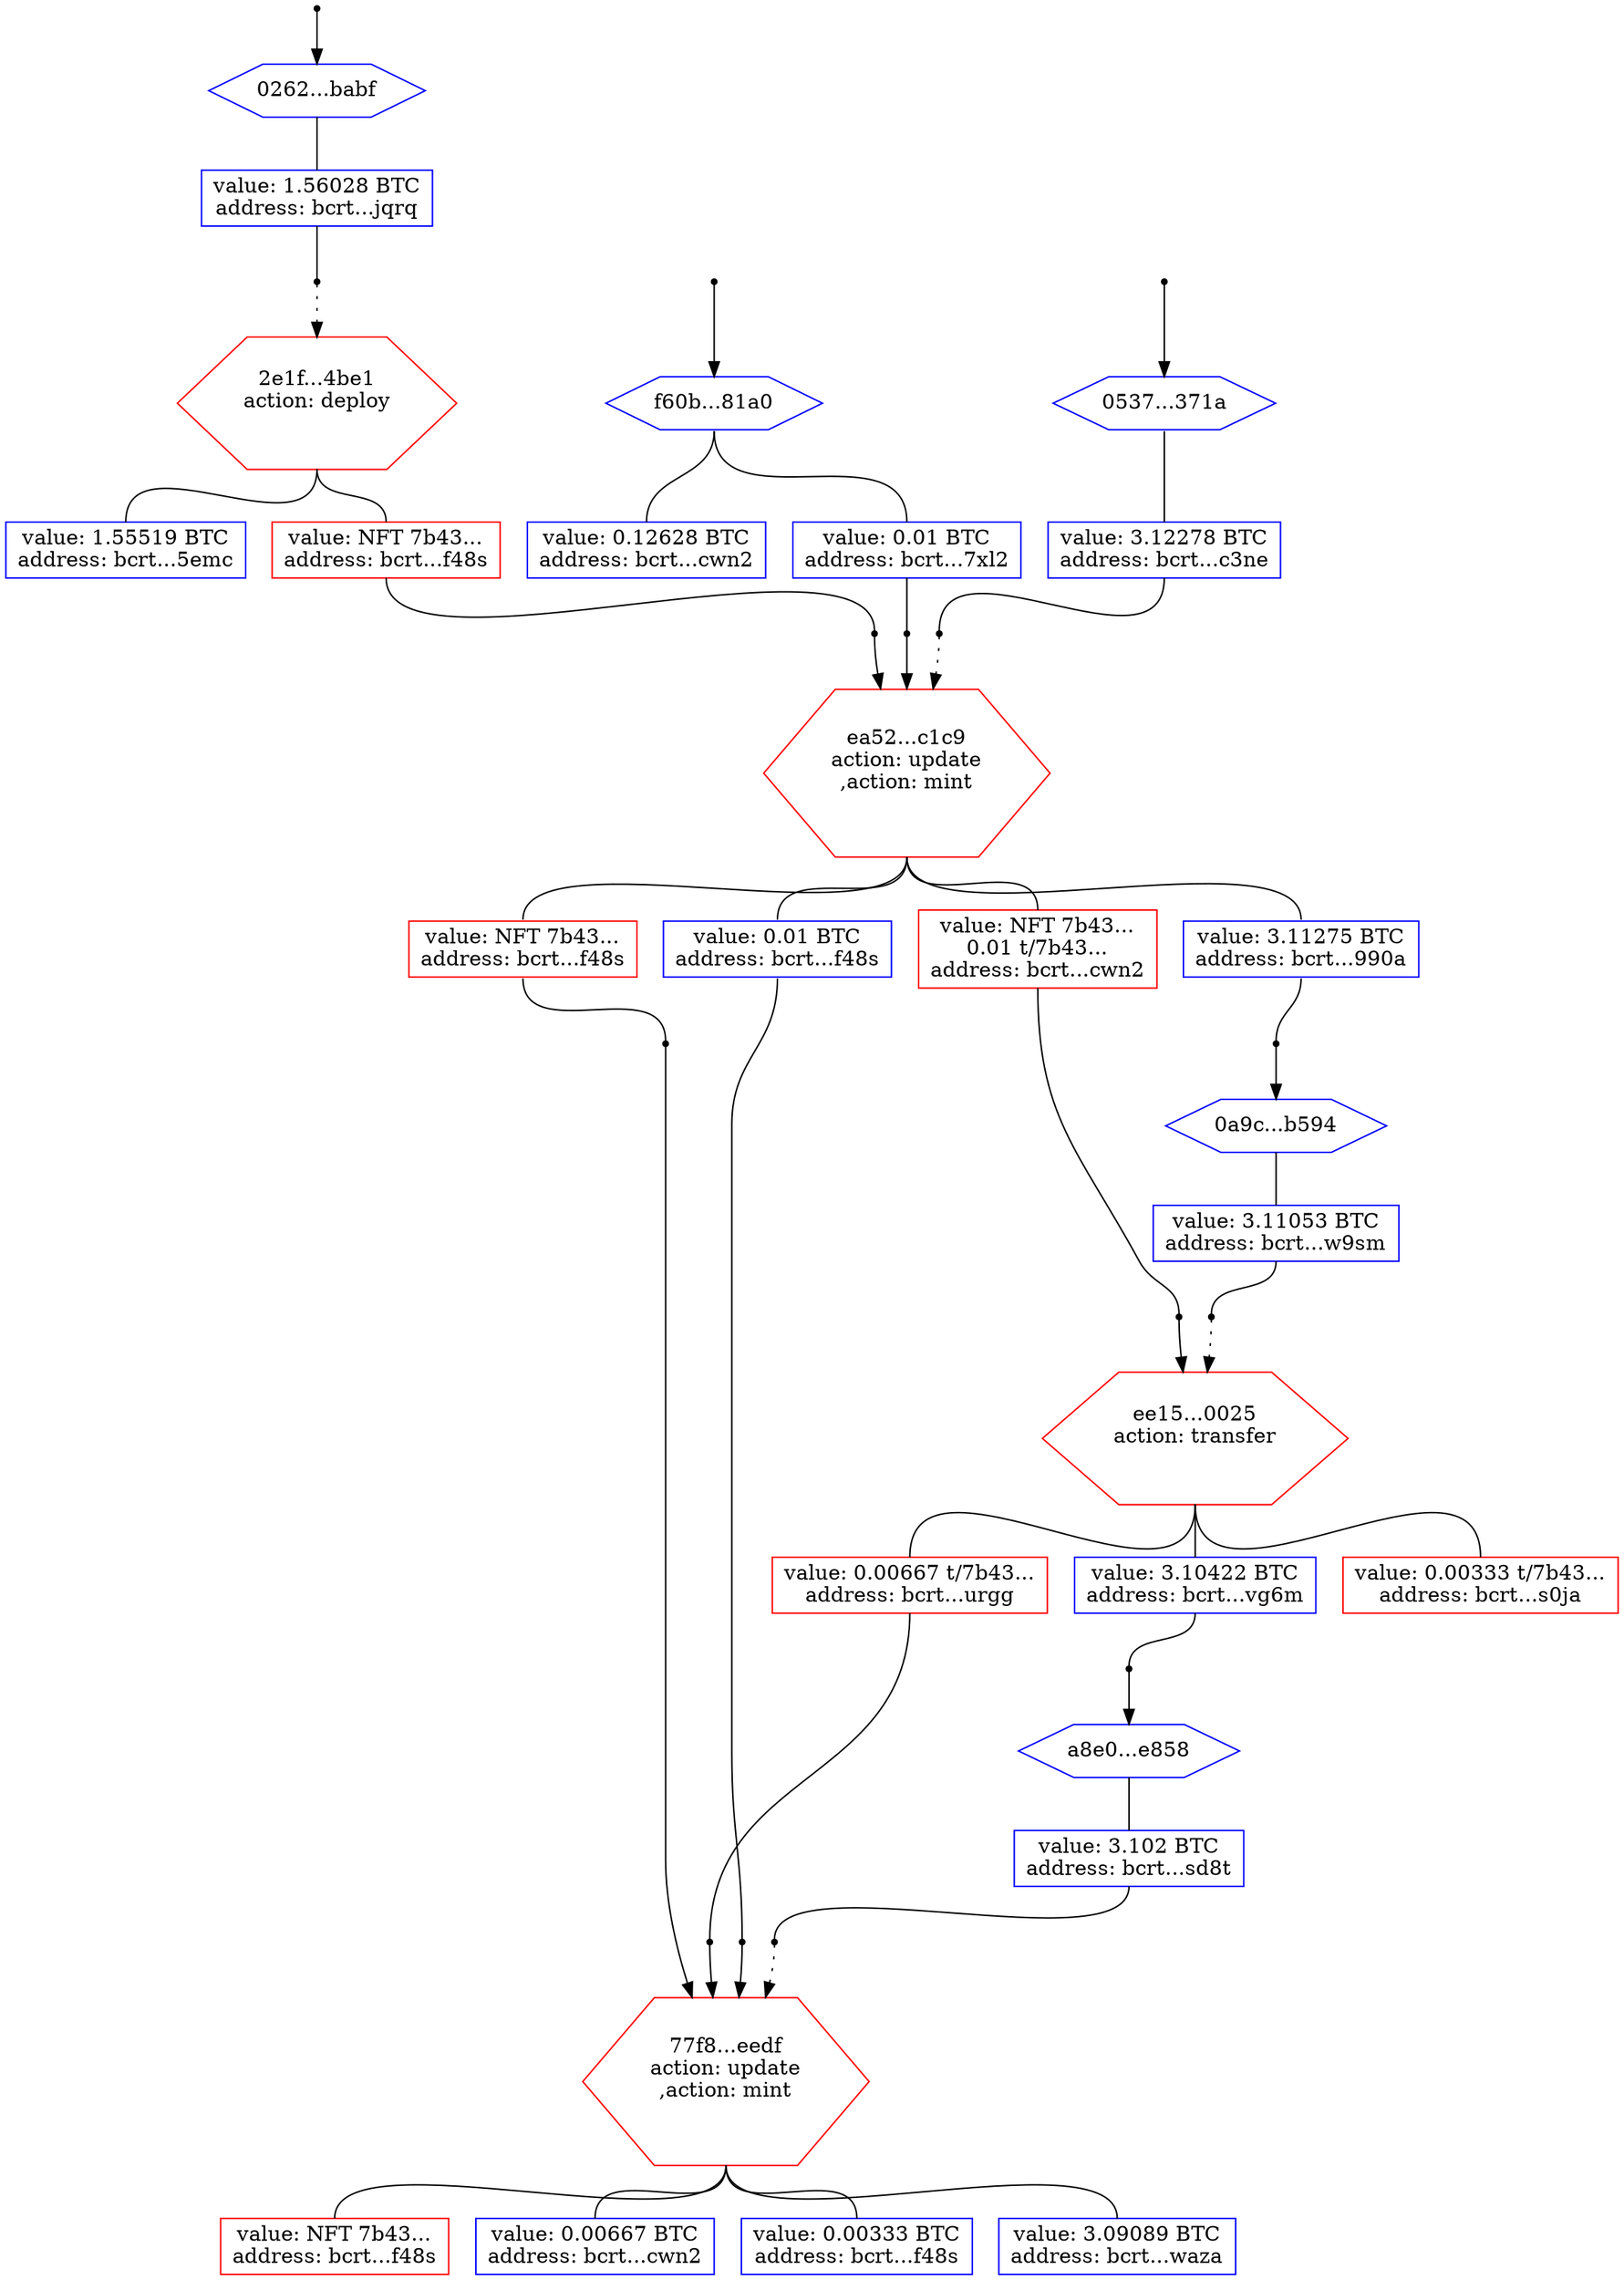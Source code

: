 digraph {
"input-77f8a7db4182d781cbb5a1146c00322c0455bd6ed5a82cc9cf1c1f3b7e11eedf:0" [rank="min", shape="point" label=""]
"input-77f8a7db4182d781cbb5a1146c00322c0455bd6ed5a82cc9cf1c1f3b7e11eedf:0" -> "77f8a7db4182d781cbb5a1146c00322c0455bd6ed5a82cc9cf1c1f3b7e11eedf" [style="solid", rank="source", tailport="s", weight=1000000]
"input-77f8a7db4182d781cbb5a1146c00322c0455bd6ed5a82cc9cf1c1f3b7e11eedf:1" [rank="min", shape="point" label=""]
"input-77f8a7db4182d781cbb5a1146c00322c0455bd6ed5a82cc9cf1c1f3b7e11eedf:1" -> "77f8a7db4182d781cbb5a1146c00322c0455bd6ed5a82cc9cf1c1f3b7e11eedf" [style="solid", rank="source", tailport="s", weight=1000000]
"input-77f8a7db4182d781cbb5a1146c00322c0455bd6ed5a82cc9cf1c1f3b7e11eedf:2" [rank="min", shape="point" label=""]
"input-77f8a7db4182d781cbb5a1146c00322c0455bd6ed5a82cc9cf1c1f3b7e11eedf:2" -> "77f8a7db4182d781cbb5a1146c00322c0455bd6ed5a82cc9cf1c1f3b7e11eedf" [style="solid", rank="source", tailport="s", weight=1000000]
"input-77f8a7db4182d781cbb5a1146c00322c0455bd6ed5a82cc9cf1c1f3b7e11eedf:3" [rank="min", shape="point" label=""]
"input-77f8a7db4182d781cbb5a1146c00322c0455bd6ed5a82cc9cf1c1f3b7e11eedf:3" -> "77f8a7db4182d781cbb5a1146c00322c0455bd6ed5a82cc9cf1c1f3b7e11eedf" [style="dotted", rank="source", tailport="s", weight=1000000]
"77f8a7db4182d781cbb5a1146c00322c0455bd6ed5a82cc9cf1c1f3b7e11eedf" [shape="hexagon", color="red", ordering="in", rank="same", label=<77f8...eedf<br/>action: update<br/>,action: mint<br/><br/>>, tooltip="", target="_blank", URL="https://mempool.space/tx/77f8a7db4182d781cbb5a1146c00322c0455bd6ed5a82cc9cf1c1f3b7e11eedf"]
"output-77f8a7db4182d781cbb5a1146c00322c0455bd6ed5a82cc9cf1c1f3b7e11eedf:0" [shape="box", color="red", rank="sink", label=<value: NFT 7b43...<br/>address: bcrt...f48s>, tooltip="",  weight=1]
"77f8a7db4182d781cbb5a1146c00322c0455bd6ed5a82cc9cf1c1f3b7e11eedf" -> "output-77f8a7db4182d781cbb5a1146c00322c0455bd6ed5a82cc9cf1c1f3b7e11eedf:0" [style=solid, tailport="s", headport="n", weight=1000000, arrowhead="none"]
"output-77f8a7db4182d781cbb5a1146c00322c0455bd6ed5a82cc9cf1c1f3b7e11eedf:1" [shape="box", color="blue", rank="sink", label=<value: 0.00667 BTC<br/>address: bcrt...cwn2>, tooltip="",  weight=1]
"77f8a7db4182d781cbb5a1146c00322c0455bd6ed5a82cc9cf1c1f3b7e11eedf" -> "output-77f8a7db4182d781cbb5a1146c00322c0455bd6ed5a82cc9cf1c1f3b7e11eedf:1" [style=solid, tailport="s", headport="n", weight=1000000, arrowhead="none"]
"output-77f8a7db4182d781cbb5a1146c00322c0455bd6ed5a82cc9cf1c1f3b7e11eedf:2" [shape="box", color="blue", rank="sink", label=<value: 0.00333 BTC<br/>address: bcrt...f48s>, tooltip="",  weight=1]
"77f8a7db4182d781cbb5a1146c00322c0455bd6ed5a82cc9cf1c1f3b7e11eedf" -> "output-77f8a7db4182d781cbb5a1146c00322c0455bd6ed5a82cc9cf1c1f3b7e11eedf:2" [style=solid, tailport="s", headport="n", weight=1000000, arrowhead="none"]
"output-77f8a7db4182d781cbb5a1146c00322c0455bd6ed5a82cc9cf1c1f3b7e11eedf:3" [shape="box", color="blue", rank="sink", label=<value: 3.09089 BTC<br/>address: bcrt...waza>, tooltip="",  weight=1]
"77f8a7db4182d781cbb5a1146c00322c0455bd6ed5a82cc9cf1c1f3b7e11eedf" -> "output-77f8a7db4182d781cbb5a1146c00322c0455bd6ed5a82cc9cf1c1f3b7e11eedf:3" [style=solid, tailport="s", headport="n", weight=1000000, arrowhead="none"]
"input-ea52871b6ac323d560586b2f11d04ad5ef22063824387c92b131505e5edac1c9:0" [rank="min", shape="point" label=""]
"input-ea52871b6ac323d560586b2f11d04ad5ef22063824387c92b131505e5edac1c9:0" -> "ea52871b6ac323d560586b2f11d04ad5ef22063824387c92b131505e5edac1c9" [style="solid", rank="source", tailport="s", weight=1000000]
"input-ea52871b6ac323d560586b2f11d04ad5ef22063824387c92b131505e5edac1c9:1" [rank="min", shape="point" label=""]
"input-ea52871b6ac323d560586b2f11d04ad5ef22063824387c92b131505e5edac1c9:1" -> "ea52871b6ac323d560586b2f11d04ad5ef22063824387c92b131505e5edac1c9" [style="solid", rank="source", tailport="s", weight=1000000]
"input-ea52871b6ac323d560586b2f11d04ad5ef22063824387c92b131505e5edac1c9:2" [rank="min", shape="point" label=""]
"input-ea52871b6ac323d560586b2f11d04ad5ef22063824387c92b131505e5edac1c9:2" -> "ea52871b6ac323d560586b2f11d04ad5ef22063824387c92b131505e5edac1c9" [style="dotted", rank="source", tailport="s", weight=1000000]
"ea52871b6ac323d560586b2f11d04ad5ef22063824387c92b131505e5edac1c9" [shape="hexagon", color="red", ordering="in", rank="same", label=<ea52...c1c9<br/>action: update<br/>,action: mint<br/><br/>>, tooltip="", target="_blank", URL="https://mempool.space/tx/ea52871b6ac323d560586b2f11d04ad5ef22063824387c92b131505e5edac1c9"]
"output-ea52871b6ac323d560586b2f11d04ad5ef22063824387c92b131505e5edac1c9:0" [shape="box", color="red", rank="sink", label=<value: NFT 7b43...<br/>address: bcrt...f48s>, tooltip="",  weight=1]
"ea52871b6ac323d560586b2f11d04ad5ef22063824387c92b131505e5edac1c9" -> "output-ea52871b6ac323d560586b2f11d04ad5ef22063824387c92b131505e5edac1c9:0" [style=solid, tailport="s", headport="n", weight=1000000, arrowhead="none"]
"output-ea52871b6ac323d560586b2f11d04ad5ef22063824387c92b131505e5edac1c9:1" [shape="box", color="red", rank="sink", label=<value: NFT 7b43...<br/>0.01 t/7b43...<br/>address: bcrt...cwn2>, tooltip="",  weight=1]
"ea52871b6ac323d560586b2f11d04ad5ef22063824387c92b131505e5edac1c9" -> "output-ea52871b6ac323d560586b2f11d04ad5ef22063824387c92b131505e5edac1c9:1" [style=solid, tailport="s", headport="n", weight=1000000, arrowhead="none"]
"output-ea52871b6ac323d560586b2f11d04ad5ef22063824387c92b131505e5edac1c9:2" [shape="box", color="blue", rank="sink", label=<value: 0.01 BTC<br/>address: bcrt...f48s>, tooltip="",  weight=1]
"ea52871b6ac323d560586b2f11d04ad5ef22063824387c92b131505e5edac1c9" -> "output-ea52871b6ac323d560586b2f11d04ad5ef22063824387c92b131505e5edac1c9:2" [style=solid, tailport="s", headport="n", weight=1000000, arrowhead="none"]
"output-ea52871b6ac323d560586b2f11d04ad5ef22063824387c92b131505e5edac1c9:3" [shape="box", color="blue", rank="sink", label=<value: 3.11275 BTC<br/>address: bcrt...990a>, tooltip="",  weight=1]
"ea52871b6ac323d560586b2f11d04ad5ef22063824387c92b131505e5edac1c9" -> "output-ea52871b6ac323d560586b2f11d04ad5ef22063824387c92b131505e5edac1c9:3" [style=solid, tailport="s", headport="n", weight=1000000, arrowhead="none"]
"input-2e1f383907f397afb5ff8bb4c98061fb668d403a20a94781e8e9cbbf87de4be1:0" [rank="min", shape="point" label=""]
"input-2e1f383907f397afb5ff8bb4c98061fb668d403a20a94781e8e9cbbf87de4be1:0" -> "2e1f383907f397afb5ff8bb4c98061fb668d403a20a94781e8e9cbbf87de4be1" [style="dotted", rank="source", tailport="s", weight=1000000]
"2e1f383907f397afb5ff8bb4c98061fb668d403a20a94781e8e9cbbf87de4be1" [shape="hexagon", color="red", ordering="in", rank="same", label=<2e1f...4be1<br/>action: deploy<br/><br/>>, tooltip="", target="_blank", URL="https://mempool.space/tx/2e1f383907f397afb5ff8bb4c98061fb668d403a20a94781e8e9cbbf87de4be1"]
"output-2e1f383907f397afb5ff8bb4c98061fb668d403a20a94781e8e9cbbf87de4be1:0" [shape="box", color="red", rank="sink", label=<value: NFT 7b43...<br/>address: bcrt...f48s>, tooltip="",  weight=1]
"2e1f383907f397afb5ff8bb4c98061fb668d403a20a94781e8e9cbbf87de4be1" -> "output-2e1f383907f397afb5ff8bb4c98061fb668d403a20a94781e8e9cbbf87de4be1:0" [style=solid, tailport="s", headport="n", weight=1000000, arrowhead="none"]
"output-2e1f383907f397afb5ff8bb4c98061fb668d403a20a94781e8e9cbbf87de4be1:1" [shape="box", color="blue", rank="sink", label=<value: 1.55519 BTC<br/>address: bcrt...5emc>, tooltip="",  weight=1]
"2e1f383907f397afb5ff8bb4c98061fb668d403a20a94781e8e9cbbf87de4be1" -> "output-2e1f383907f397afb5ff8bb4c98061fb668d403a20a94781e8e9cbbf87de4be1:1" [style=solid, tailport="s", headport="n", weight=1000000, arrowhead="none"]
"input-026227cede3d2b8379372eb139e8b5ad6a4d34af21b5affe824895fa82c3babf:0" [rank="min", shape="point" label=""]
"input-026227cede3d2b8379372eb139e8b5ad6a4d34af21b5affe824895fa82c3babf:0" -> "026227cede3d2b8379372eb139e8b5ad6a4d34af21b5affe824895fa82c3babf" [style="solid", rank="source", tailport="s", weight=1000000]
"026227cede3d2b8379372eb139e8b5ad6a4d34af21b5affe824895fa82c3babf" [shape="hexagon", color="blue", ordering="in", rank="same", label=<0262...babf<br/>>, tooltip="",  target="_blank", URL="https://mempool.space/tx/026227cede3d2b8379372eb139e8b5ad6a4d34af21b5affe824895fa82c3babf"]
"output-026227cede3d2b8379372eb139e8b5ad6a4d34af21b5affe824895fa82c3babf:0" [shape="box", color="blue", rank="sink", label=<value: 1.56028 BTC<br/>address: bcrt...jqrq>, tooltip="",  weight=1]
"026227cede3d2b8379372eb139e8b5ad6a4d34af21b5affe824895fa82c3babf" -> "output-026227cede3d2b8379372eb139e8b5ad6a4d34af21b5affe824895fa82c3babf:0" [style=solid, tailport="s", headport="n", weight=1000000, arrowhead="none"]
"input-f60be4185d6b2750afc9c7b04a2c4f45f25234d769fa0aee7ea5b395b24481a0:0" [rank="min", shape="point" label=""]
"input-f60be4185d6b2750afc9c7b04a2c4f45f25234d769fa0aee7ea5b395b24481a0:0" -> "f60be4185d6b2750afc9c7b04a2c4f45f25234d769fa0aee7ea5b395b24481a0" [style="solid", rank="source", tailport="s", weight=1000000]
"f60be4185d6b2750afc9c7b04a2c4f45f25234d769fa0aee7ea5b395b24481a0" [shape="hexagon", color="blue", ordering="in", rank="same", label=<f60b...81a0<br/>>, tooltip="",  target="_blank", URL="https://mempool.space/tx/f60be4185d6b2750afc9c7b04a2c4f45f25234d769fa0aee7ea5b395b24481a0"]
"output-f60be4185d6b2750afc9c7b04a2c4f45f25234d769fa0aee7ea5b395b24481a0:0" [shape="box", color="blue", rank="sink", label=<value: 0.12628 BTC<br/>address: bcrt...cwn2>, tooltip="",  weight=1]
"f60be4185d6b2750afc9c7b04a2c4f45f25234d769fa0aee7ea5b395b24481a0" -> "output-f60be4185d6b2750afc9c7b04a2c4f45f25234d769fa0aee7ea5b395b24481a0:0" [style=solid, tailport="s", headport="n", weight=1000000, arrowhead="none"]
"output-f60be4185d6b2750afc9c7b04a2c4f45f25234d769fa0aee7ea5b395b24481a0:1" [shape="box", color="blue", rank="sink", label=<value: 0.01 BTC<br/>address: bcrt...7xl2>, tooltip="",  weight=1]
"f60be4185d6b2750afc9c7b04a2c4f45f25234d769fa0aee7ea5b395b24481a0" -> "output-f60be4185d6b2750afc9c7b04a2c4f45f25234d769fa0aee7ea5b395b24481a0:1" [style=solid, tailport="s", headport="n", weight=1000000, arrowhead="none"]
"input-0537fdb5d60c13867e505fe4aa038fa4bd86e94188104983aa99cc78b552371a:0" [rank="min", shape="point" label=""]
"input-0537fdb5d60c13867e505fe4aa038fa4bd86e94188104983aa99cc78b552371a:0" -> "0537fdb5d60c13867e505fe4aa038fa4bd86e94188104983aa99cc78b552371a" [style="solid", rank="source", tailport="s", weight=1000000]
"0537fdb5d60c13867e505fe4aa038fa4bd86e94188104983aa99cc78b552371a" [shape="hexagon", color="blue", ordering="in", rank="same", label=<0537...371a<br/>>, tooltip="",  target="_blank", URL="https://mempool.space/tx/0537fdb5d60c13867e505fe4aa038fa4bd86e94188104983aa99cc78b552371a"]
"output-0537fdb5d60c13867e505fe4aa038fa4bd86e94188104983aa99cc78b552371a:0" [shape="box", color="blue", rank="sink", label=<value: 3.12278 BTC<br/>address: bcrt...c3ne>, tooltip="",  weight=1]
"0537fdb5d60c13867e505fe4aa038fa4bd86e94188104983aa99cc78b552371a" -> "output-0537fdb5d60c13867e505fe4aa038fa4bd86e94188104983aa99cc78b552371a:0" [style=solid, tailport="s", headport="n", weight=1000000, arrowhead="none"]
"input-ee152e943bf117332d82e3c0783611e6197373c9af532cf3be70621cfb890025:0" [rank="min", shape="point" label=""]
"input-ee152e943bf117332d82e3c0783611e6197373c9af532cf3be70621cfb890025:0" -> "ee152e943bf117332d82e3c0783611e6197373c9af532cf3be70621cfb890025" [style="solid", rank="source", tailport="s", weight=1000000]
"input-ee152e943bf117332d82e3c0783611e6197373c9af532cf3be70621cfb890025:1" [rank="min", shape="point" label=""]
"input-ee152e943bf117332d82e3c0783611e6197373c9af532cf3be70621cfb890025:1" -> "ee152e943bf117332d82e3c0783611e6197373c9af532cf3be70621cfb890025" [style="dotted", rank="source", tailport="s", weight=1000000]
"ee152e943bf117332d82e3c0783611e6197373c9af532cf3be70621cfb890025" [shape="hexagon", color="red", ordering="in", rank="same", label=<ee15...0025<br/>action: transfer<br/><br/>>, tooltip="", target="_blank", URL="https://mempool.space/tx/ee152e943bf117332d82e3c0783611e6197373c9af532cf3be70621cfb890025"]
"output-ee152e943bf117332d82e3c0783611e6197373c9af532cf3be70621cfb890025:0" [shape="box", color="red", rank="sink", label=<value: 0.00667 t/7b43...<br/>address: bcrt...urgg>, tooltip="",  weight=1]
"ee152e943bf117332d82e3c0783611e6197373c9af532cf3be70621cfb890025" -> "output-ee152e943bf117332d82e3c0783611e6197373c9af532cf3be70621cfb890025:0" [style=solid, tailport="s", headport="n", weight=1000000, arrowhead="none"]
"output-ee152e943bf117332d82e3c0783611e6197373c9af532cf3be70621cfb890025:1" [shape="box", color="red", rank="sink", label=<value: 0.00333 t/7b43...<br/>address: bcrt...s0ja>, tooltip="",  weight=1]
"ee152e943bf117332d82e3c0783611e6197373c9af532cf3be70621cfb890025" -> "output-ee152e943bf117332d82e3c0783611e6197373c9af532cf3be70621cfb890025:1" [style=solid, tailport="s", headport="n", weight=1000000, arrowhead="none"]
"output-ee152e943bf117332d82e3c0783611e6197373c9af532cf3be70621cfb890025:2" [shape="box", color="blue", rank="sink", label=<value: 3.10422 BTC<br/>address: bcrt...vg6m>, tooltip="",  weight=1]
"ee152e943bf117332d82e3c0783611e6197373c9af532cf3be70621cfb890025" -> "output-ee152e943bf117332d82e3c0783611e6197373c9af532cf3be70621cfb890025:2" [style=solid, tailport="s", headport="n", weight=1000000, arrowhead="none"]
"input-0a9c9c024cac69f33afc672ce1065a11faecb58e8061750975d51fb1e44db594:0" [rank="min", shape="point" label=""]
"input-0a9c9c024cac69f33afc672ce1065a11faecb58e8061750975d51fb1e44db594:0" -> "0a9c9c024cac69f33afc672ce1065a11faecb58e8061750975d51fb1e44db594" [style="solid", rank="source", tailport="s", weight=1000000]
"0a9c9c024cac69f33afc672ce1065a11faecb58e8061750975d51fb1e44db594" [shape="hexagon", color="blue", ordering="in", rank="same", label=<0a9c...b594<br/>>, tooltip="",  target="_blank", URL="https://mempool.space/tx/0a9c9c024cac69f33afc672ce1065a11faecb58e8061750975d51fb1e44db594"]
"output-0a9c9c024cac69f33afc672ce1065a11faecb58e8061750975d51fb1e44db594:0" [shape="box", color="blue", rank="sink", label=<value: 3.11053 BTC<br/>address: bcrt...w9sm>, tooltip="",  weight=1]
"0a9c9c024cac69f33afc672ce1065a11faecb58e8061750975d51fb1e44db594" -> "output-0a9c9c024cac69f33afc672ce1065a11faecb58e8061750975d51fb1e44db594:0" [style=solid, tailport="s", headport="n", weight=1000000, arrowhead="none"]
"input-a8e0caf4527a72cc349291862495063bd321497cf59889633427aaf8081de858:0" [rank="min", shape="point" label=""]
"input-a8e0caf4527a72cc349291862495063bd321497cf59889633427aaf8081de858:0" -> "a8e0caf4527a72cc349291862495063bd321497cf59889633427aaf8081de858" [style="solid", rank="source", tailport="s", weight=1000000]
"a8e0caf4527a72cc349291862495063bd321497cf59889633427aaf8081de858" [shape="hexagon", color="blue", ordering="in", rank="same", label=<a8e0...e858<br/>>, tooltip="",  target="_blank", URL="https://mempool.space/tx/a8e0caf4527a72cc349291862495063bd321497cf59889633427aaf8081de858"]
"output-a8e0caf4527a72cc349291862495063bd321497cf59889633427aaf8081de858:0" [shape="box", color="blue", rank="sink", label=<value: 3.102 BTC<br/>address: bcrt...sd8t>, tooltip="",  weight=1]
"a8e0caf4527a72cc349291862495063bd321497cf59889633427aaf8081de858" -> "output-a8e0caf4527a72cc349291862495063bd321497cf59889633427aaf8081de858:0" [style=solid, tailport="s", headport="n", weight=1000000, arrowhead="none"]
"output-ea52871b6ac323d560586b2f11d04ad5ef22063824387c92b131505e5edac1c9:0" -> "input-77f8a7db4182d781cbb5a1146c00322c0455bd6ed5a82cc9cf1c1f3b7e11eedf:0" [style="solid", tailport="s", headport="n", weight=1, arrowhead="none"]
"output-ee152e943bf117332d82e3c0783611e6197373c9af532cf3be70621cfb890025:0" -> "input-77f8a7db4182d781cbb5a1146c00322c0455bd6ed5a82cc9cf1c1f3b7e11eedf:1" [style="solid", tailport="s", headport="n", weight=1, arrowhead="none"]
"output-ea52871b6ac323d560586b2f11d04ad5ef22063824387c92b131505e5edac1c9:2" -> "input-77f8a7db4182d781cbb5a1146c00322c0455bd6ed5a82cc9cf1c1f3b7e11eedf:2" [style="solid", tailport="s", headport="n", weight=1, arrowhead="none"]
"output-a8e0caf4527a72cc349291862495063bd321497cf59889633427aaf8081de858:0" -> "input-77f8a7db4182d781cbb5a1146c00322c0455bd6ed5a82cc9cf1c1f3b7e11eedf:3" [style="solid", tailport="s", headport="n", weight=1, arrowhead="none"]
"output-2e1f383907f397afb5ff8bb4c98061fb668d403a20a94781e8e9cbbf87de4be1:0" -> "input-ea52871b6ac323d560586b2f11d04ad5ef22063824387c92b131505e5edac1c9:0" [style="solid", tailport="s", headport="n", weight=1, arrowhead="none"]
"output-f60be4185d6b2750afc9c7b04a2c4f45f25234d769fa0aee7ea5b395b24481a0:1" -> "input-ea52871b6ac323d560586b2f11d04ad5ef22063824387c92b131505e5edac1c9:1" [style="solid", tailport="s", headport="n", weight=1, arrowhead="none"]
"output-0537fdb5d60c13867e505fe4aa038fa4bd86e94188104983aa99cc78b552371a:0" -> "input-ea52871b6ac323d560586b2f11d04ad5ef22063824387c92b131505e5edac1c9:2" [style="solid", tailport="s", headport="n", weight=1, arrowhead="none"]
"output-026227cede3d2b8379372eb139e8b5ad6a4d34af21b5affe824895fa82c3babf:0" -> "input-2e1f383907f397afb5ff8bb4c98061fb668d403a20a94781e8e9cbbf87de4be1:0" [style="solid", tailport="s", headport="n", weight=1, arrowhead="none"]
"output-ea52871b6ac323d560586b2f11d04ad5ef22063824387c92b131505e5edac1c9:1" -> "input-ee152e943bf117332d82e3c0783611e6197373c9af532cf3be70621cfb890025:0" [style="solid", tailport="s", headport="n", weight=1, arrowhead="none"]
"output-0a9c9c024cac69f33afc672ce1065a11faecb58e8061750975d51fb1e44db594:0" -> "input-ee152e943bf117332d82e3c0783611e6197373c9af532cf3be70621cfb890025:1" [style="solid", tailport="s", headport="n", weight=1, arrowhead="none"]
"output-ea52871b6ac323d560586b2f11d04ad5ef22063824387c92b131505e5edac1c9:3" -> "input-0a9c9c024cac69f33afc672ce1065a11faecb58e8061750975d51fb1e44db594:0" [style="solid", tailport="s", headport="n", weight=1, arrowhead="none"]
"output-ee152e943bf117332d82e3c0783611e6197373c9af532cf3be70621cfb890025:2" -> "input-a8e0caf4527a72cc349291862495063bd321497cf59889633427aaf8081de858:0" [style="solid", tailport="s", headport="n", weight=1, arrowhead="none"]
}
